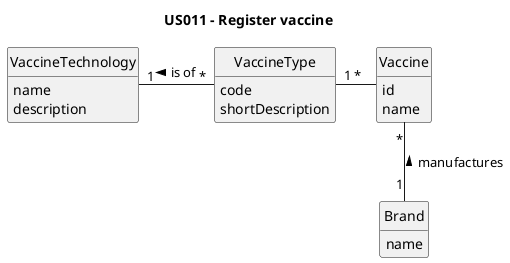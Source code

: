 @startuml
skinparam monochrome true
skinparam packageStyle rectangle
skinparam shadowing false

'left to right direction

skinparam classAttributeIconSize 0

hide circle
hide methods

title US011 - Register vaccine

class VaccineTechnology {
    name
    description
}

class VaccineType {
    code
    shortDescription
}

class Vaccine {
    id
    name
}

class Brand {
    name
}

'VaccineTechnology -down-Vaccine
VaccineTechnology "1   " - "   *" VaccineType : is of <
VaccineType "1" - " *  " Vaccine : ""
Vaccine "*" -- "1" Brand : manufactures <

@enduml